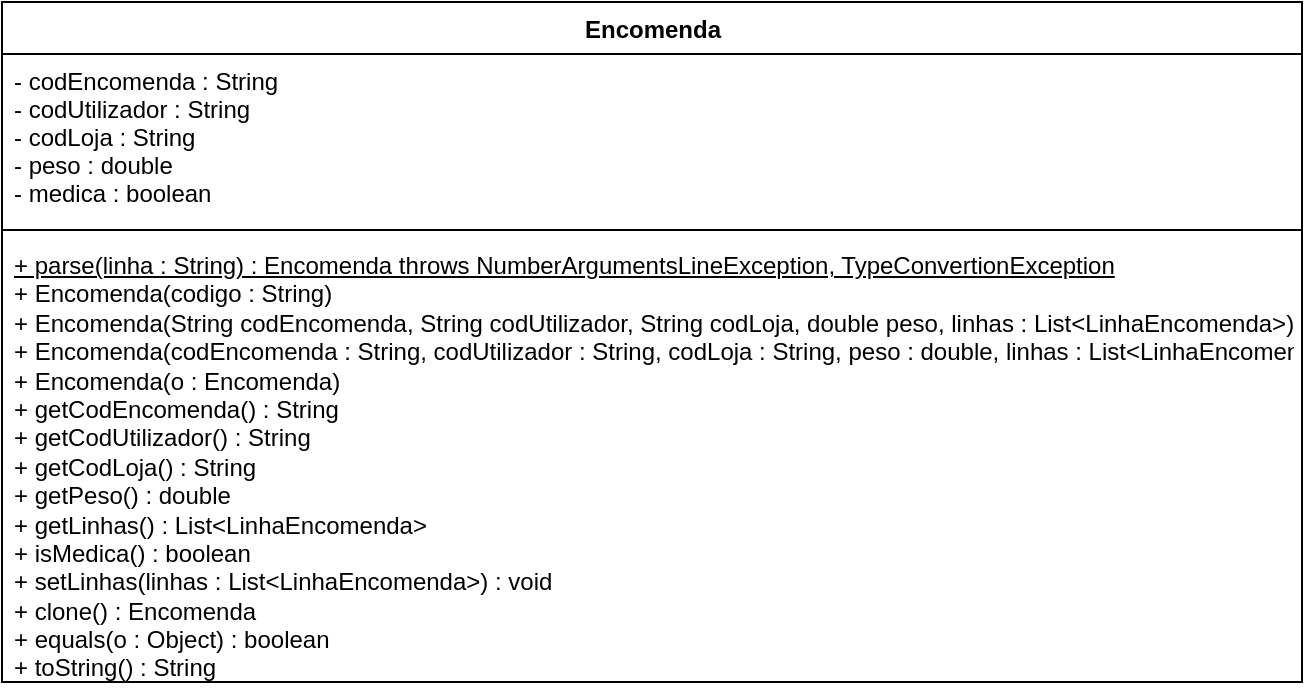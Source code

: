 <mxfile version="13.0.1" type="device"><diagram id="156TWqzqvm_quB4XYFCr" name="Page-1"><mxGraphModel dx="1102" dy="794" grid="1" gridSize="10" guides="1" tooltips="1" connect="1" arrows="1" fold="1" page="1" pageScale="1" pageWidth="827" pageHeight="1169" math="0" shadow="0"><root><mxCell id="0"/><mxCell id="1" parent="0"/><mxCell id="wLXwx-0b9c9h5c0pxnsm-1" value="Encomenda" style="swimlane;fontStyle=1;align=center;verticalAlign=top;childLayout=stackLayout;horizontal=1;startSize=26;horizontalStack=0;resizeParent=1;resizeParentMax=0;resizeLast=0;collapsible=1;marginBottom=0;fontFamily=Helvetica;html=1;" vertex="1" parent="1"><mxGeometry x="80" y="340" width="650" height="340" as="geometry"/></mxCell><mxCell id="wLXwx-0b9c9h5c0pxnsm-2" value="- codEncomenda : String&#10;- codUtilizador : String&#10;- codLoja : String&#10;- peso : double&#10;- medica : boolean" style="text;strokeColor=none;fillColor=none;align=left;verticalAlign=top;spacingLeft=4;spacingRight=4;overflow=hidden;rotatable=0;points=[[0,0.5],[1,0.5]];portConstraint=eastwest;" vertex="1" parent="wLXwx-0b9c9h5c0pxnsm-1"><mxGeometry y="26" width="650" height="84" as="geometry"/></mxCell><mxCell id="wLXwx-0b9c9h5c0pxnsm-3" value="" style="line;strokeWidth=1;fillColor=none;align=left;verticalAlign=middle;spacingTop=-1;spacingLeft=3;spacingRight=3;rotatable=0;labelPosition=right;points=[];portConstraint=eastwest;" vertex="1" parent="wLXwx-0b9c9h5c0pxnsm-1"><mxGeometry y="110" width="650" height="8" as="geometry"/></mxCell><mxCell id="wLXwx-0b9c9h5c0pxnsm-4" value="&lt;u&gt;+ parse(linha : String) : Encomenda throws NumberArgumentsLineException, TypeConvertionException&lt;/u&gt;&lt;br&gt;+ Encomenda(codigo : String)&lt;br&gt;+ Encomenda(String codEncomenda, String codUtilizador, String codLoja, double peso, linhas : List&amp;lt;LinhaEncomenda&amp;gt;)&lt;br&gt;+ Encomenda(codEncomenda : String, codUtilizador : String, codLoja : String, peso : double, linhas : List&amp;lt;LinhaEncomenda&amp;gt;, medica : boolean) throws EncomendaInvalidaException&lt;br&gt;+ Encomenda(o : Encomenda)&lt;br&gt;+ getCodEncomenda() : String&lt;br&gt;+ getCodUtilizador() : String&lt;br&gt;+ getCodLoja() : String&lt;br&gt;+ getPeso() : double&lt;br&gt;+ getLinhas() : List&amp;lt;LinhaEncomenda&amp;gt;&lt;br&gt;+ isMedica() : boolean&lt;br&gt;+ setLinhas(linhas : List&amp;lt;LinhaEncomenda&amp;gt;) : void&lt;br&gt;+ clone() : Encomenda&lt;br&gt;+ equals(o : Object) : boolean&lt;br&gt;+ toString() : String" style="text;strokeColor=none;fillColor=none;align=left;verticalAlign=top;spacingLeft=4;spacingRight=4;overflow=hidden;rotatable=0;points=[[0,0.5],[1,0.5]];portConstraint=eastwest;html=1;" vertex="1" parent="wLXwx-0b9c9h5c0pxnsm-1"><mxGeometry y="118" width="650" height="222" as="geometry"/></mxCell></root></mxGraphModel></diagram></mxfile>